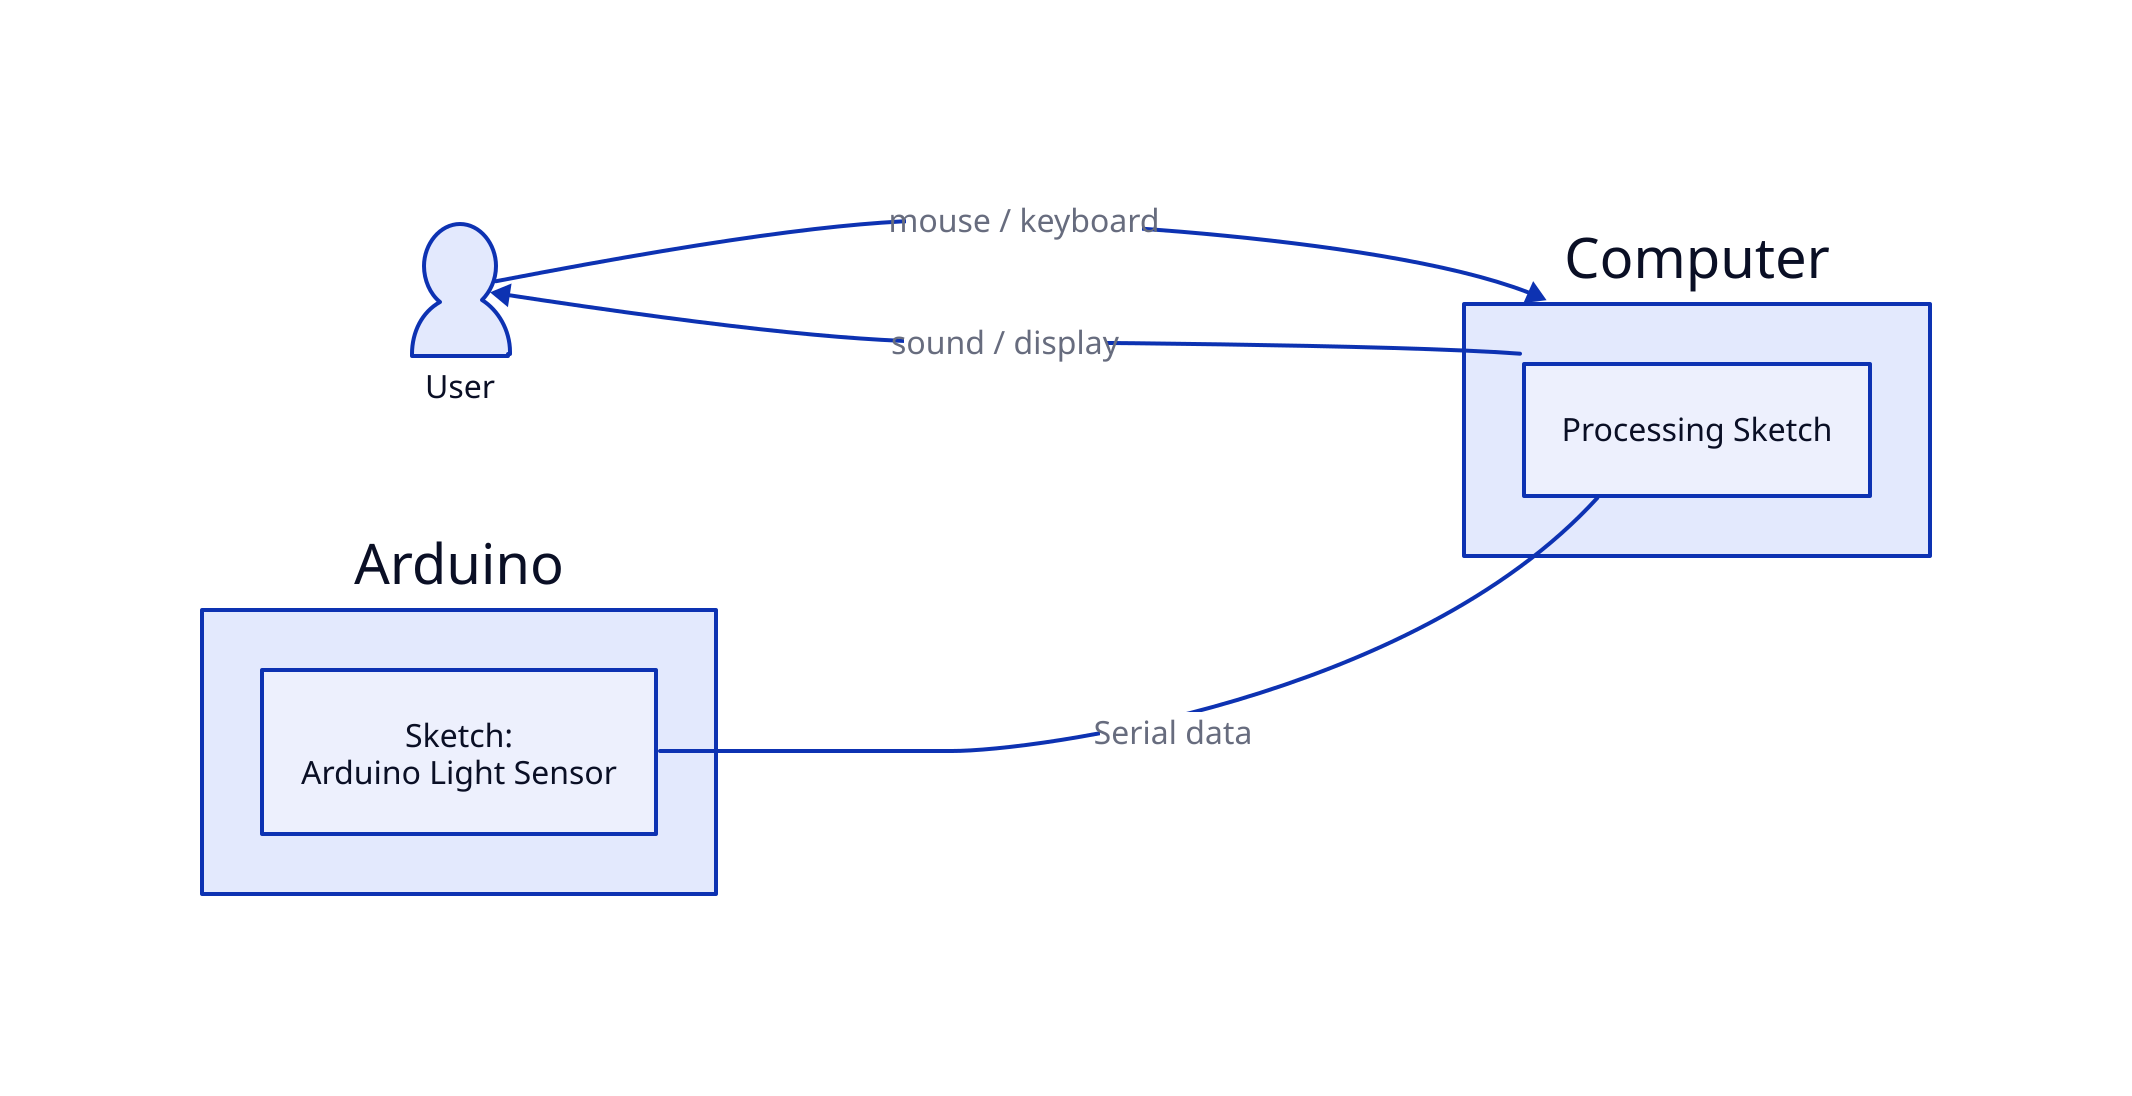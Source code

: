 # generate png using:
# 
# d2 --layout=elk --sketch .\architecture_value_display.d2 .\architecture_value_display.png

direction: right
user: User {
  shape: person
}

Computer: {
  p: Processing Sketch
}

Arduino: {
  ls: Sketch: \n Arduino Light Sensor
}

user -> Computer.p: mouse / keyboard
user <- Computer.p: sound / display

# Computer.p -- Arduino.ls: Serial data
Arduino.ls -- Computer.p: Serial data
